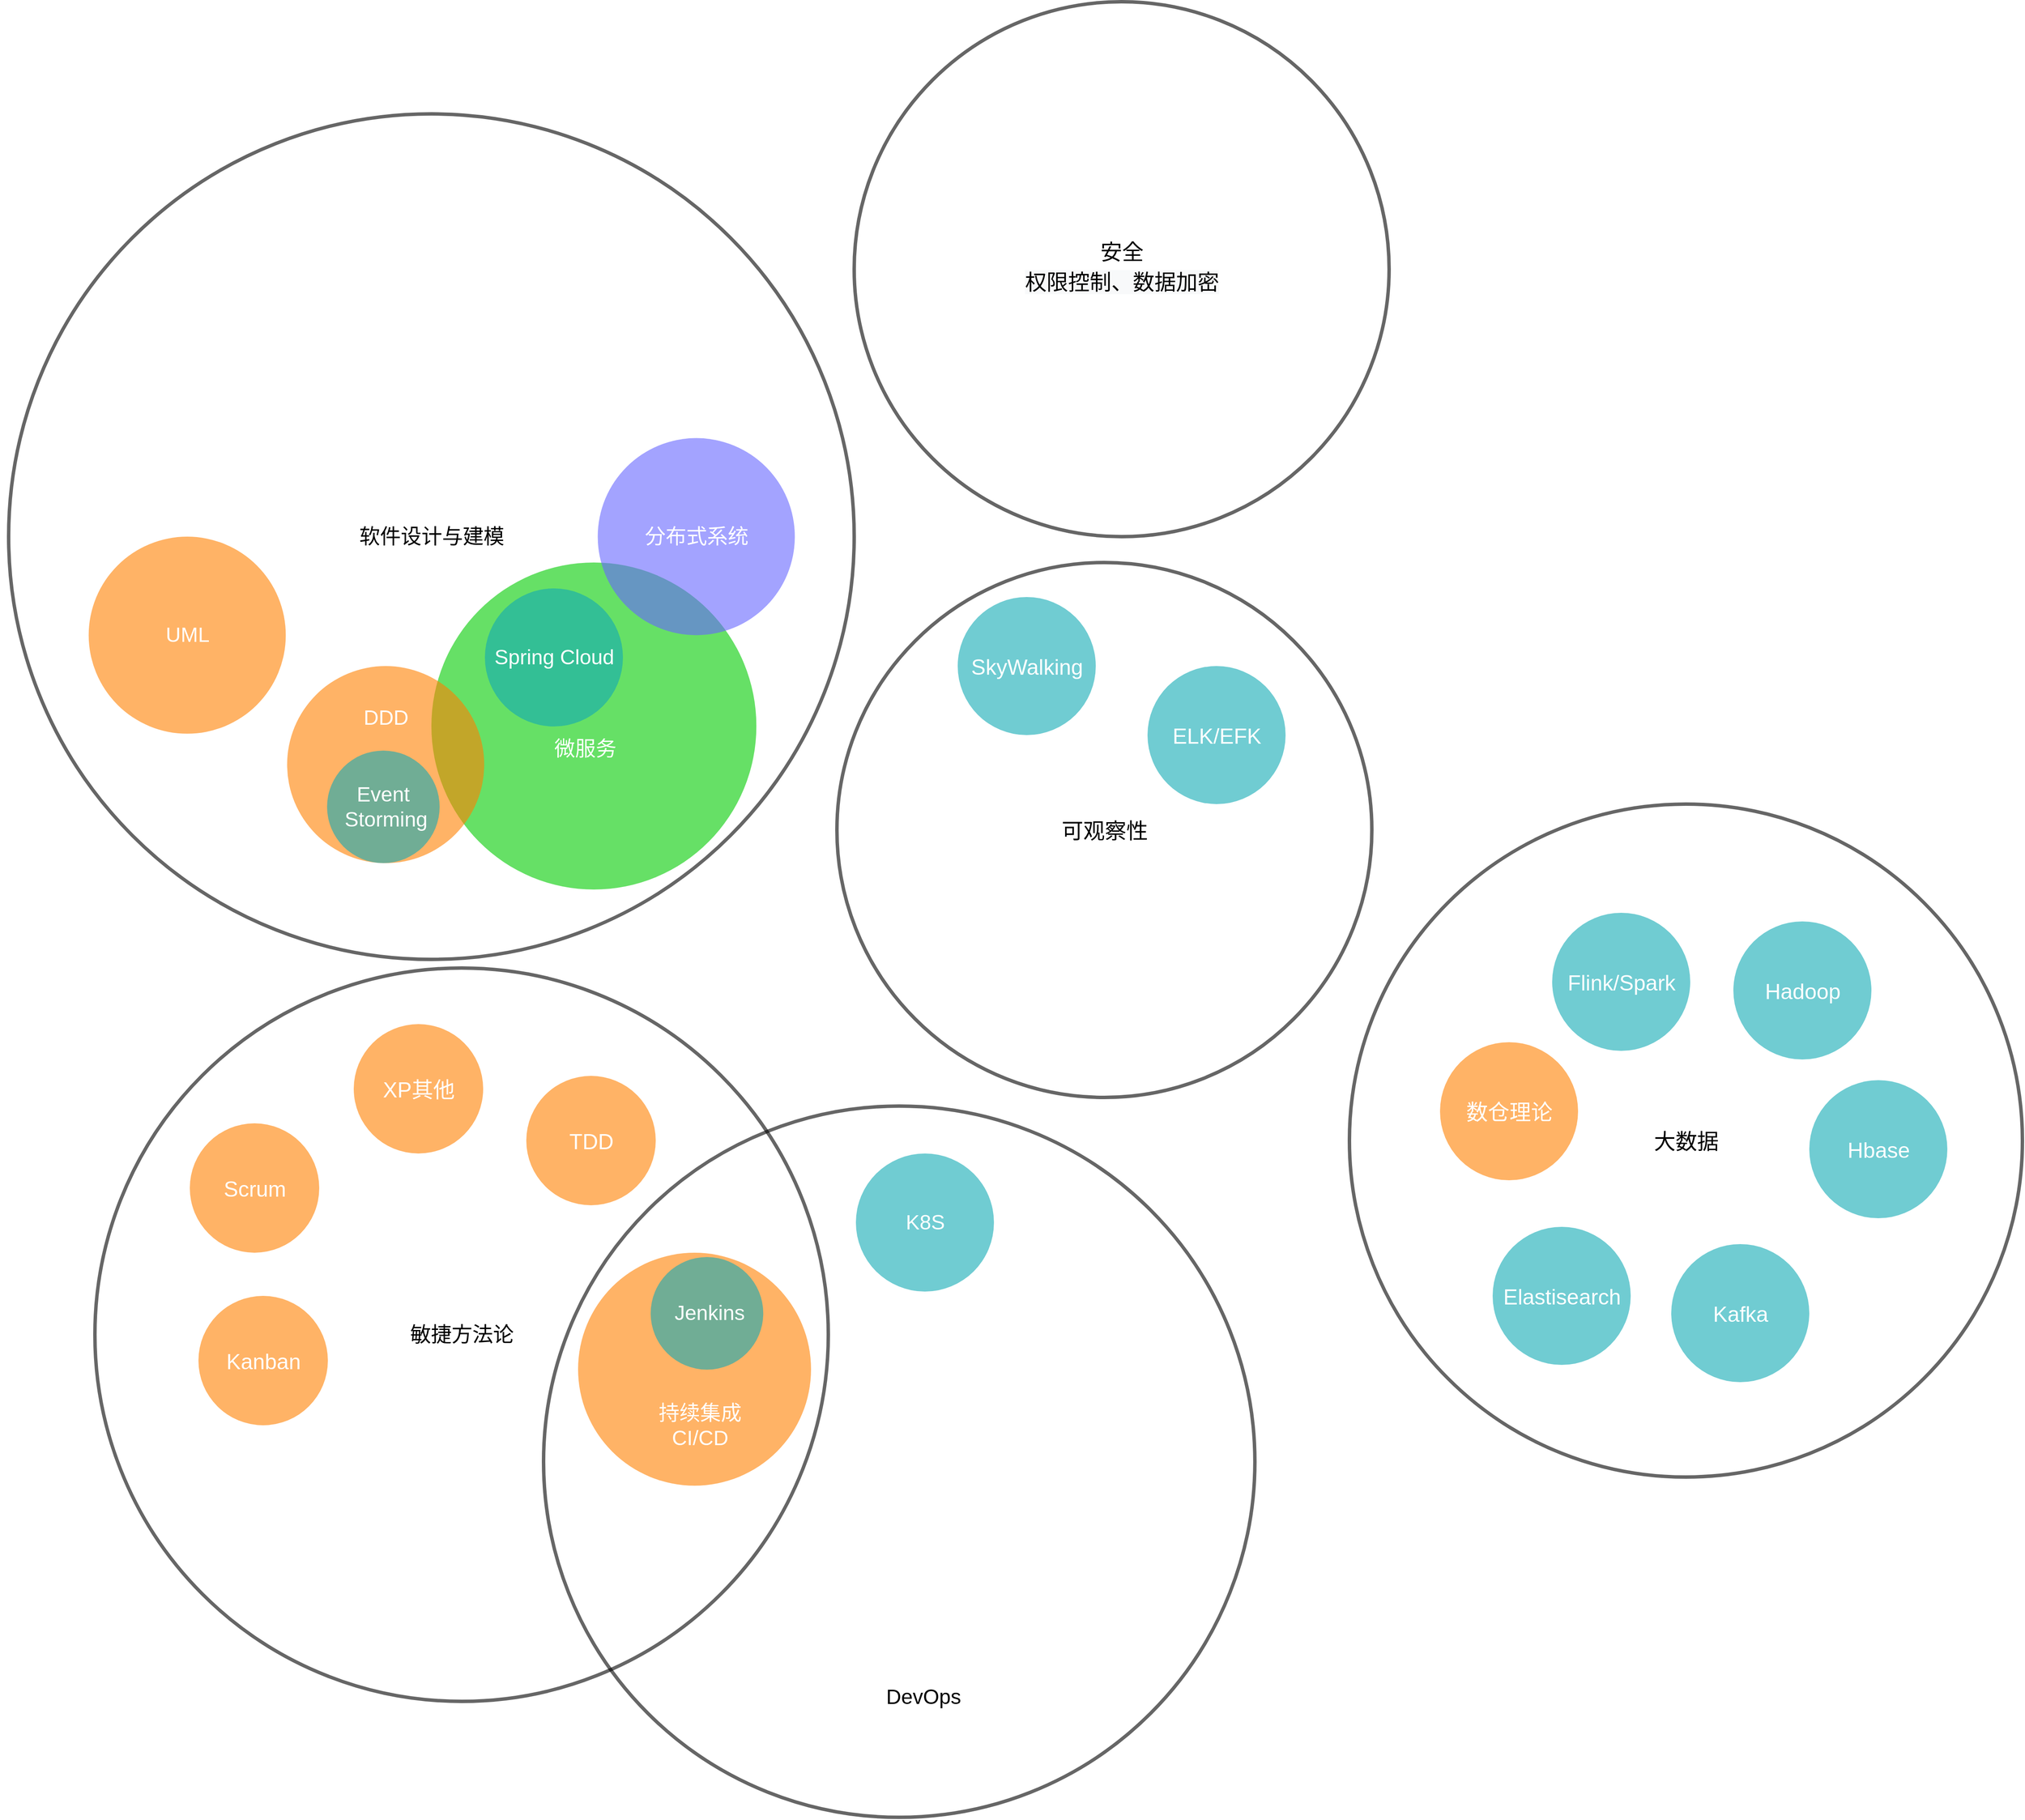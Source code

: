 <mxfile type="github" version="12.9.4" pages="2">
  <diagram id="YguLnfkQG6liReOPlqBq" name="第 1 页">
    <mxGraphModel page="1" grid="1" shadow="0" math="0" pageHeight="1169" pageWidth="827" pageScale="1" fold="1" arrows="1" connect="1" tooltips="1" guides="1" gridSize="10" dy="2385" dx="3550">
      <root>
        <mxCell id="zzVsezNJESSriw6hliC2-0" />
        <mxCell id="zzVsezNJESSriw6hliC2-1" parent="zzVsezNJESSriw6hliC2-0" />
        <mxCell id="n1EONHTixltMgKwFgd6H-40" value="" parent="zzVsezNJESSriw6hliC2-1" vertex="1" style="ellipse;fillColor=none;opacity=60;strokeColor=#000000;html=1;fontColor=#FFFFFF;aspect=fixed;strokeWidth=4;">
          <mxGeometry as="geometry" height="824.43" width="824.43" y="370" x="-820" />
        </mxCell>
        <mxCell id="WouIRSoQqBLU_dIcHEdJ-6" value="&lt;font style=&quot;font-size: 24px&quot;&gt;敏捷方法论&lt;/font&gt;" parent="zzVsezNJESSriw6hliC2-1" vertex="1" style="ellipse;fillColor=none;opacity=60;strokeColor=#000000;html=1;fontColor=#000000;aspect=fixed;strokeWidth=4;">
          <mxGeometry as="geometry" height="850" width="850" y="210" x="-1340" />
        </mxCell>
        <mxCell id="n1EONHTixltMgKwFgd6H-4" value="Revolution" parent="zzVsezNJESSriw6hliC2-1" vertex="1" style="text;fontSize=24;align=center;verticalAlign=middle;html=1;fontColor=#FFFFFF;">
          <mxGeometry as="geometry" height="70" width="190" y="320" x="540" />
        </mxCell>
        <mxCell id="n1EONHTixltMgKwFgd6H-6" value="Military" parent="zzVsezNJESSriw6hliC2-1" vertex="1" style="text;align=center;html=1;fontColor=#FFFFFF;fontSize=16;">
          <mxGeometry as="geometry" height="40" width="40" y="290" x="410" />
        </mxCell>
        <mxCell id="n1EONHTixltMgKwFgd6H-7" value="Conflict" parent="zzVsezNJESSriw6hliC2-1" vertex="1" style="text;align=center;html=1;fontColor=#FFFFFF;fontSize=16;">
          <mxGeometry as="geometry" height="40" width="40" y="510" x="290" />
        </mxCell>
        <mxCell id="n1EONHTixltMgKwFgd6H-8" value="Chaos" parent="zzVsezNJESSriw6hliC2-1" vertex="1" style="text;align=center;html=1;fontColor=#FFFFFF;fontSize=16;">
          <mxGeometry as="geometry" height="40" width="40" y="510" x="540" />
        </mxCell>
        <mxCell id="n1EONHTixltMgKwFgd6H-9" value="Balance" parent="zzVsezNJESSriw6hliC2-1" vertex="1" style="text;align=center;html=1;fontColor=#FFFFFF;fontSize=16;">
          <mxGeometry as="geometry" height="40" width="40" y="440" x="410" />
        </mxCell>
        <mxCell id="n1EONHTixltMgKwFgd6H-51" value="&lt;font color=&quot;#000000&quot;&gt;DevOps&lt;/font&gt;" parent="zzVsezNJESSriw6hliC2-1" vertex="1" style="text;fontSize=24;align=center;verticalAlign=middle;html=1;fontColor=#FFFFFF;">
          <mxGeometry as="geometry" height="70" width="180" y="1020" x="-470" />
        </mxCell>
        <mxCell id="WouIRSoQqBLU_dIcHEdJ-8" value="" parent="zzVsezNJESSriw6hliC2-1" vertex="1" style="group" connectable="0">
          <mxGeometry as="geometry" height="270" width="281.12" y="540" x="-780" />
        </mxCell>
        <mxCell id="n1EONHTixltMgKwFgd6H-16" value="" parent="WouIRSoQqBLU_dIcHEdJ-8" vertex="1" style="ellipse;fillColor=#FF8000;opacity=60;strokeColor=none;html=1;fontColor=#FFFFFF;aspect=fixed;">
          <mxGeometry as="geometry" height="270.0" width="270.0" />
        </mxCell>
        <mxCell id="n1EONHTixltMgKwFgd6H-17" value="持续集成&lt;br&gt;CI/CD" parent="WouIRSoQqBLU_dIcHEdJ-8" vertex="1" style="text;fontSize=24;align=center;verticalAlign=middle;html=1;fontColor=#FFFFFF;">
          <mxGeometry as="geometry" height="19.464" width="203.645" y="190.004" x="38.74" />
        </mxCell>
        <mxCell id="iRJmdEVSlf2xV_HENHgT-30" value="" parent="WouIRSoQqBLU_dIcHEdJ-8" vertex="1" style="group" connectable="0">
          <mxGeometry as="geometry" height="130.464" width="258.09" y="4.998" x="23.026" />
        </mxCell>
        <mxCell id="n1EONHTixltMgKwFgd6H-38" value="" parent="iRJmdEVSlf2xV_HENHgT-30" vertex="1" style="ellipse;fillColor=#12AAB5;opacity=60;strokeColor=none;html=1;fontColor=#FFFFFF;aspect=fixed;">
          <mxGeometry as="geometry" height="130.464" width="130.464" x="61.127" />
        </mxCell>
        <mxCell id="n1EONHTixltMgKwFgd6H-39" value="Jenkins" parent="iRJmdEVSlf2xV_HENHgT-30" vertex="1" style="text;fontSize=24;align=center;verticalAlign=middle;html=1;fontColor=#FFFFFF;">
          <mxGeometry as="geometry" height="91.325" width="258.09" y="19.57" />
        </mxCell>
        <mxCell id="n1EONHTixltMgKwFgd6H-49" value="" parent="zzVsezNJESSriw6hliC2-1" vertex="1" style="group" connectable="0">
          <mxGeometry as="geometry" height="160" width="304" y="425" x="-530" />
        </mxCell>
        <mxCell id="n1EONHTixltMgKwFgd6H-19" value="" parent="n1EONHTixltMgKwFgd6H-49" vertex="1" style="ellipse;fillColor=#12AAB5;opacity=60;strokeColor=none;html=1;fontColor=#FFFFFF;aspect=fixed;">
          <mxGeometry as="geometry" height="160" width="160" x="72" />
        </mxCell>
        <mxCell id="n1EONHTixltMgKwFgd6H-20" value="K8S" parent="n1EONHTixltMgKwFgd6H-49" vertex="1" style="text;fontSize=24;align=center;verticalAlign=middle;html=1;fontColor=#FFFFFF;">
          <mxGeometry as="geometry" height="112" width="304" y="24" />
        </mxCell>
        <mxCell id="WouIRSoQqBLU_dIcHEdJ-21" value="TDD" parent="zzVsezNJESSriw6hliC2-1" vertex="1" style="ellipse;fillColor=#FF8000;opacity=60;strokeColor=none;html=1;fontColor=#FFFFFF;aspect=fixed;fontSize=25;">
          <mxGeometry as="geometry" height="150" width="150" y="335" x="-840" />
        </mxCell>
        <mxCell id="WouIRSoQqBLU_dIcHEdJ-26" value="Scrum" parent="zzVsezNJESSriw6hliC2-1" vertex="1" style="ellipse;fillColor=#FF8000;opacity=60;strokeColor=none;html=1;fontColor=#FFFFFF;aspect=fixed;fontSize=25;">
          <mxGeometry as="geometry" height="150" width="150" y="390" x="-1230" />
        </mxCell>
        <mxCell id="WouIRSoQqBLU_dIcHEdJ-27" value="XP其他" parent="zzVsezNJESSriw6hliC2-1" vertex="1" style="ellipse;fillColor=#FF8000;opacity=60;strokeColor=none;html=1;fontColor=#FFFFFF;aspect=fixed;fontSize=25;">
          <mxGeometry as="geometry" height="150" width="150" y="275" x="-1040" />
        </mxCell>
        <mxCell id="WouIRSoQqBLU_dIcHEdJ-28" value="&lt;font size=&quot;5&quot;&gt;软件设计与建模&lt;/font&gt;" parent="zzVsezNJESSriw6hliC2-1" vertex="1" style="ellipse;fillColor=none;opacity=60;strokeColor=#000000;html=1;fontColor=#000000;aspect=fixed;strokeWidth=4;">
          <mxGeometry as="geometry" height="980" width="980" y="-780" x="-1440" />
        </mxCell>
        <mxCell id="n1EONHTixltMgKwFgd6H-53" value="" parent="zzVsezNJESSriw6hliC2-1" vertex="1" style="group" connectable="0">
          <mxGeometry as="geometry" height="380.462" width="420.32" y="-260" x="-950" />
        </mxCell>
        <mxCell id="n1EONHTixltMgKwFgd6H-25" value="" parent="n1EONHTixltMgKwFgd6H-53" vertex="1" style="ellipse;fillColor=#00CC00;opacity=60;strokeColor=none;html=1;fontColor=#FFFFFF;aspect=fixed;">
          <mxGeometry as="geometry" height="379" width="376.65" />
        </mxCell>
        <mxCell id="n1EONHTixltMgKwFgd6H-26" value="微服务" parent="n1EONHTixltMgKwFgd6H-53" vertex="1" style="text;fontSize=24;align=center;verticalAlign=middle;html=1;fontColor=#FFFFFF;">
          <mxGeometry as="geometry" height="113" width="304" y="159" x="26.32" />
        </mxCell>
        <mxCell id="iRJmdEVSlf2xV_HENHgT-3" value="" parent="n1EONHTixltMgKwFgd6H-53" vertex="1" style="group" connectable="0">
          <mxGeometry as="geometry" height="260.462" width="434" y="120.0" x="-270" />
        </mxCell>
        <mxCell id="n1EONHTixltMgKwFgd6H-1" value="" parent="iRJmdEVSlf2xV_HENHgT-3" vertex="1" style="ellipse;fillColor=#FF8000;opacity=60;strokeColor=none;html=1;fontColor=#FFFFFF;aspect=fixed;">
          <mxGeometry as="geometry" height="228.419" width="228.419" x="102.789" />
        </mxCell>
        <mxCell id="n1EONHTixltMgKwFgd6H-3" value="DDD" parent="iRJmdEVSlf2xV_HENHgT-3" vertex="1" style="text;fontSize=24;align=center;verticalAlign=middle;html=1;fontColor=#FFFFFF;">
          <mxGeometry as="geometry" height="159.894" width="434" y="-19.997" />
        </mxCell>
        <mxCell id="BXHl2yWKngiU5A06exNj-0" value="" parent="iRJmdEVSlf2xV_HENHgT-3" vertex="1" style="group" connectable="0">
          <mxGeometry as="geometry" height="130.464" width="258.09" y="97.958" x="87.956" />
        </mxCell>
        <mxCell id="BXHl2yWKngiU5A06exNj-1" value="" parent="BXHl2yWKngiU5A06exNj-0" vertex="1" style="ellipse;fillColor=#12AAB5;opacity=60;strokeColor=none;html=1;fontColor=#FFFFFF;aspect=fixed;">
          <mxGeometry as="geometry" height="130.464" width="130.464" x="61.127" />
        </mxCell>
        <mxCell id="BXHl2yWKngiU5A06exNj-2" value="Event&amp;nbsp;&lt;br&gt;Storming" parent="BXHl2yWKngiU5A06exNj-0" vertex="1" style="text;fontSize=24;align=center;verticalAlign=middle;html=1;fontColor=#FFFFFF;">
          <mxGeometry as="geometry" height="91.325" width="258.09" y="19.57" />
        </mxCell>
        <mxCell id="n1EONHTixltMgKwFgd6H-21" value="" parent="n1EONHTixltMgKwFgd6H-53" vertex="1" style="group" connectable="0">
          <mxGeometry as="geometry" height="160" width="304" y="30" x="-10" />
        </mxCell>
        <mxCell id="n1EONHTixltMgKwFgd6H-22" value="" parent="n1EONHTixltMgKwFgd6H-21" vertex="1" style="ellipse;fillColor=#12AAB5;opacity=60;strokeColor=none;html=1;fontColor=#FFFFFF;aspect=fixed;">
          <mxGeometry as="geometry" height="160" width="160" x="72" />
        </mxCell>
        <mxCell id="n1EONHTixltMgKwFgd6H-23" value="Spring Cloud" parent="n1EONHTixltMgKwFgd6H-21" vertex="1" style="text;fontSize=24;align=center;verticalAlign=middle;html=1;fontColor=#FFFFFF;">
          <mxGeometry as="geometry" height="112" width="304" y="24" />
        </mxCell>
        <mxCell id="WouIRSoQqBLU_dIcHEdJ-31" value="" parent="zzVsezNJESSriw6hliC2-1" vertex="1" style="group" connectable="0">
          <mxGeometry as="geometry" height="228.42" width="434" y="-290" x="-1450" />
        </mxCell>
        <mxCell id="WouIRSoQqBLU_dIcHEdJ-32" value="" parent="WouIRSoQqBLU_dIcHEdJ-31" vertex="1" style="ellipse;fillColor=#FF8000;opacity=60;strokeColor=none;html=1;fontColor=#FFFFFF;aspect=fixed;">
          <mxGeometry as="geometry" height="228.419" width="228.419" x="102.789" />
        </mxCell>
        <mxCell id="WouIRSoQqBLU_dIcHEdJ-33" value="UML" parent="WouIRSoQqBLU_dIcHEdJ-31" vertex="1" style="text;fontSize=24;align=center;verticalAlign=middle;html=1;fontColor=#FFFFFF;">
          <mxGeometry as="geometry" height="159.894" width="434" y="34.263" />
        </mxCell>
        <mxCell id="WouIRSoQqBLU_dIcHEdJ-2" value="&lt;font color=&quot;#000000&quot; style=&quot;font-size: 25px&quot;&gt;可观察性&lt;/font&gt;" parent="zzVsezNJESSriw6hliC2-1" vertex="1" style="ellipse;fillColor=none;opacity=60;strokeColor=#000000;html=1;fontColor=#FFFFFF;aspect=fixed;strokeWidth=4;">
          <mxGeometry as="geometry" height="620" width="620" y="-260" x="-480" />
        </mxCell>
        <mxCell id="WouIRSoQqBLU_dIcHEdJ-4" value="SkyWalking" parent="zzVsezNJESSriw6hliC2-1" vertex="1" style="ellipse;fillColor=#12AAB5;opacity=60;strokeColor=none;html=1;fontColor=#FFFFFF;aspect=fixed;fontSize=25;">
          <mxGeometry as="geometry" height="160" width="160" y="-220" x="-340" />
        </mxCell>
        <mxCell id="WouIRSoQqBLU_dIcHEdJ-5" value="ELK/EFK" parent="zzVsezNJESSriw6hliC2-1" vertex="1" style="ellipse;fillColor=#12AAB5;opacity=60;strokeColor=none;html=1;fontColor=#FFFFFF;aspect=fixed;fontSize=25;">
          <mxGeometry as="geometry" height="160" width="160" y="-140" x="-120" />
        </mxCell>
        <mxCell id="iRJmdEVSlf2xV_HENHgT-5" value="&lt;font color=&quot;#000000&quot;&gt;&lt;span style=&quot;font-size: 25px&quot;&gt;大数据&lt;/span&gt;&lt;/font&gt;" parent="zzVsezNJESSriw6hliC2-1" vertex="1" style="ellipse;fillColor=none;opacity=60;strokeColor=#000000;html=1;fontColor=#FFFFFF;aspect=fixed;strokeWidth=4;">
          <mxGeometry as="geometry" height="780" width="780" y="20" x="114" />
        </mxCell>
        <mxCell id="iRJmdEVSlf2xV_HENHgT-21" value="Elastisearch" parent="zzVsezNJESSriw6hliC2-1" vertex="1" style="ellipse;fillColor=#12AAB5;opacity=60;strokeColor=none;html=1;fontColor=#FFFFFF;aspect=fixed;fontSize=25;">
          <mxGeometry as="geometry" height="160" width="160" y="510" x="280" />
        </mxCell>
        <mxCell id="iRJmdEVSlf2xV_HENHgT-24" value="Kafka" parent="zzVsezNJESSriw6hliC2-1" vertex="1" style="ellipse;fillColor=#12AAB5;opacity=60;strokeColor=none;html=1;fontColor=#FFFFFF;aspect=fixed;fontSize=25;">
          <mxGeometry as="geometry" height="160" width="160" y="530" x="487" />
        </mxCell>
        <mxCell id="iRJmdEVSlf2xV_HENHgT-18" value="Hbase" parent="zzVsezNJESSriw6hliC2-1" vertex="1" style="ellipse;fillColor=#12AAB5;opacity=60;strokeColor=none;html=1;fontColor=#FFFFFF;aspect=fixed;fontSize=25;">
          <mxGeometry as="geometry" height="160" width="160" y="340" x="647" />
        </mxCell>
        <mxCell id="iRJmdEVSlf2xV_HENHgT-10" value="Hadoop" parent="zzVsezNJESSriw6hliC2-1" vertex="1" style="ellipse;fillColor=#12AAB5;opacity=60;strokeColor=none;html=1;fontColor=#FFFFFF;aspect=fixed;fontSize=25;">
          <mxGeometry as="geometry" height="160" width="160" y="156" x="559" />
        </mxCell>
        <mxCell id="iRJmdEVSlf2xV_HENHgT-7" value="Flink/Spark" parent="zzVsezNJESSriw6hliC2-1" vertex="1" style="ellipse;fillColor=#12AAB5;opacity=60;strokeColor=none;html=1;fontColor=#FFFFFF;aspect=fixed;fontSize=25;">
          <mxGeometry as="geometry" height="160" width="160" y="146" x="349" />
        </mxCell>
        <mxCell id="iRJmdEVSlf2xV_HENHgT-28" value="数仓理论" parent="zzVsezNJESSriw6hliC2-1" vertex="1" style="ellipse;fillColor=#FF8000;opacity=60;strokeColor=none;html=1;fontColor=#FFFFFF;aspect=fixed;fontSize=25;">
          <mxGeometry as="geometry" height="160" width="160" y="296" x="219" />
        </mxCell>
        <mxCell id="WouIRSoQqBLU_dIcHEdJ-35" value="Kanban" parent="zzVsezNJESSriw6hliC2-1" vertex="1" style="ellipse;fillColor=#FF8000;opacity=60;strokeColor=none;html=1;fontColor=#FFFFFF;aspect=fixed;fontSize=25;">
          <mxGeometry as="geometry" height="150" width="150" y="590" x="-1220" />
        </mxCell>
        <mxCell id="d9KCcTKBhiYVAAzqKU3x-0" value="&lt;font color=&quot;#000000&quot; style=&quot;font-size: 25px&quot;&gt;安全&lt;br&gt;&lt;span style=&quot;display: inline ; float: none ; background-color: rgb(248 , 249 , 250) ; color: rgb(0 , 0 , 0) ; font-family: &amp;#34;helvetica&amp;#34; ; font-size: 25px ; font-style: normal ; font-variant: normal ; font-weight: 400 ; letter-spacing: normal ; text-align: center ; text-decoration: none ; text-indent: 0px ; text-transform: none ; white-space: nowrap ; word-spacing: 0px&quot;&gt;权限控制、数据加密&lt;/span&gt;&lt;b&gt;&lt;/b&gt;&lt;i&gt;&lt;/i&gt;&lt;u&gt;&lt;/u&gt;&lt;sub&gt;&lt;/sub&gt;&lt;sup&gt;&lt;/sup&gt;&lt;strike&gt;&lt;/strike&gt;&lt;br&gt;&lt;/font&gt;" parent="zzVsezNJESSriw6hliC2-1" vertex="1" style="ellipse;fillColor=none;opacity=60;strokeColor=#000000;html=1;fontColor=#FFFFFF;aspect=fixed;strokeWidth=4;">
          <mxGeometry as="geometry" height="620" width="620" y="-910" x="-460" />
        </mxCell>
        <mxCell id="d9KCcTKBhiYVAAzqKU3x-1" value="" parent="zzVsezNJESSriw6hliC2-1" vertex="1" style="group" connectable="0">
          <mxGeometry as="geometry" height="228.42" width="434" y="-404.21" x="-860" />
        </mxCell>
        <mxCell id="d9KCcTKBhiYVAAzqKU3x-2" value="" parent="d9KCcTKBhiYVAAzqKU3x-1" vertex="1" style="ellipse;fillColor=#6666FF;opacity=60;strokeColor=none;html=1;fontColor=#FFFFFF;aspect=fixed;">
          <mxGeometry as="geometry" height="228.419" width="228.419" x="102.789" />
        </mxCell>
        <mxCell id="d9KCcTKBhiYVAAzqKU3x-3" value="分布式系统" parent="d9KCcTKBhiYVAAzqKU3x-1" vertex="1" style="text;fontSize=24;align=center;verticalAlign=middle;html=1;fontColor=#FFFFFF;">
          <mxGeometry as="geometry" height="159.894" width="434" y="34.263" />
        </mxCell>
      </root>
    </mxGraphModel>
  </diagram>
  <diagram id="8mZi4tCIqp9elqEr2Pgw" name="第 2 页">
    <mxGraphModel page="1" grid="1" shadow="0" math="0" pageHeight="900" pageWidth="1600" pageScale="1" fold="1" arrows="1" connect="1" tooltips="1" guides="1" gridSize="10" dy="912" dx="1422">
      <root>
        <mxCell id="LKHF8cjZIPK_1hSjcP4g-0" />
        <mxCell id="LKHF8cjZIPK_1hSjcP4g-1" parent="LKHF8cjZIPK_1hSjcP4g-0" />
        <mxCell id="LKHF8cjZIPK_1hSjcP4g-3" value="服务实例B" parent="LKHF8cjZIPK_1hSjcP4g-1" vertex="1" style="ellipse;whiteSpace=wrap;html=1;aspect=fixed;">
          <mxGeometry as="geometry" height="140" width="140" y="70" x="490" />
        </mxCell>
        <mxCell id="LKHF8cjZIPK_1hSjcP4g-6" value="推拉模型" parent="LKHF8cjZIPK_1hSjcP4g-1" vertex="1" style="ellipse;whiteSpace=wrap;html=1;aspect=fixed;">
          <mxGeometry as="geometry" height="80" width="80" y="381" x="625" />
        </mxCell>
        <mxCell id="LKHF8cjZIPK_1hSjcP4g-7" value="CQRS的Q同步" parent="LKHF8cjZIPK_1hSjcP4g-1" vertex="1" style="rounded=1;whiteSpace=wrap;html=1;">
          <mxGeometry as="geometry" height="60" width="120" y="291" x="820" />
        </mxCell>
        <mxCell id="LKHF8cjZIPK_1hSjcP4g-8" value="服务实例A" parent="LKHF8cjZIPK_1hSjcP4g-1" vertex="1" style="ellipse;whiteSpace=wrap;html=1;aspect=fixed;">
          <mxGeometry as="geometry" height="140" width="140" y="70" x="210" />
        </mxCell>
        <mxCell id="LKHF8cjZIPK_1hSjcP4g-10" value="请求" parent="LKHF8cjZIPK_1hSjcP4g-1" style="endArrow=classic;html=1;entryX=0;entryY=0;entryDx=0;entryDy=0;exitX=1;exitY=0;exitDx=0;exitDy=0;" target="Lp7Q9qnnPyNEvaWNgc8B-27" source="LKHF8cjZIPK_1hSjcP4g-8" edge="1">
          <mxGeometry as="geometry" height="50" width="50" relative="1">
            <mxPoint as="sourcePoint" y="91" x="330" />
            <mxPoint as="targetPoint" y="120" x="400" />
          </mxGeometry>
        </mxCell>
        <mxCell id="LKHF8cjZIPK_1hSjcP4g-11" value="" parent="LKHF8cjZIPK_1hSjcP4g-1" style="endArrow=classic;html=1;entryX=1;entryY=1;entryDx=0;entryDy=0;exitX=0;exitY=1;exitDx=0;exitDy=0;" target="LKHF8cjZIPK_1hSjcP4g-8" source="LKHF8cjZIPK_1hSjcP4g-3" edge="1">
          <mxGeometry as="geometry" height="50" width="50" relative="1">
            <mxPoint as="sourcePoint" y="169" x="500" />
            <mxPoint as="targetPoint" y="177" x="350" />
          </mxGeometry>
        </mxCell>
        <mxCell id="Lp7Q9qnnPyNEvaWNgc8B-25" value="应答" parent="LKHF8cjZIPK_1hSjcP4g-11" vertex="1" style="text;html=1;align=center;verticalAlign=middle;resizable=0;points=[];labelBackgroundColor=#ffffff;" connectable="0">
          <mxGeometry as="geometry" y="1" x="-0.129" relative="1">
            <mxPoint as="offset" />
          </mxGeometry>
        </mxCell>
        <mxCell id="Lp7Q9qnnPyNEvaWNgc8B-0" value="&lt;span style=&quot;display: inline ; float: none ; background-color: rgb(248 , 249 , 250) ; color: rgb(0 , 0 , 0) ; font-family: &amp;#34;helvetica&amp;#34; ; font-size: 12px ; font-style: normal ; font-variant: normal ; font-weight: normal ; letter-spacing: normal ; line-height: 1.2 ; overflow-wrap: normal ; text-align: center ; text-decoration: none ; text-indent: 0px ; text-transform: none ; white-space: normal ; word-spacing: 0px&quot;&gt;缓存&lt;/span&gt;" parent="LKHF8cjZIPK_1hSjcP4g-1" vertex="1" style="rounded=1;whiteSpace=wrap;html=1;">
          <mxGeometry as="geometry" height="60" width="260" y="290" x="260" />
        </mxCell>
        <mxCell id="Lp7Q9qnnPyNEvaWNgc8B-18" value="" parent="LKHF8cjZIPK_1hSjcP4g-1" style="edgeStyle=orthogonalEdgeStyle;rounded=0;orthogonalLoop=1;jettySize=auto;html=1;dashed=1;strokeWidth=2;exitX=0.25;exitY=1;exitDx=0;exitDy=0;" target="Lp7Q9qnnPyNEvaWNgc8B-15" source="Lp7Q9qnnPyNEvaWNgc8B-1" edge="1">
          <mxGeometry as="geometry" relative="1" />
        </mxCell>
        <mxCell id="Lp7Q9qnnPyNEvaWNgc8B-23" value="典型代表" parent="Lp7Q9qnnPyNEvaWNgc8B-18" vertex="1" style="text;html=1;align=center;verticalAlign=middle;resizable=0;points=[];labelBackgroundColor=#ffffff;" connectable="0">
          <mxGeometry as="geometry" y="-10" x="-0.446" relative="1">
            <mxPoint as="offset" />
          </mxGeometry>
        </mxCell>
        <mxCell id="Lp7Q9qnnPyNEvaWNgc8B-22" value="" parent="LKHF8cjZIPK_1hSjcP4g-1" style="edgeStyle=orthogonalEdgeStyle;rounded=0;orthogonalLoop=1;jettySize=auto;html=1;dashed=1;strokeWidth=2;exitX=0.75;exitY=1;exitDx=0;exitDy=0;" target="Lp7Q9qnnPyNEvaWNgc8B-20" source="Lp7Q9qnnPyNEvaWNgc8B-1" edge="1">
          <mxGeometry as="geometry" relative="1" />
        </mxCell>
        <mxCell id="Lp7Q9qnnPyNEvaWNgc8B-32" value="&lt;span style=&quot;display: inline ; float: none ; background-color: rgb(255 , 255 , 255) ; color: rgb(0 , 0 , 0) ; font-family: &amp;#34;helvetica&amp;#34; ; font-size: 12px ; font-style: normal ; font-variant: normal ; font-weight: normal ; letter-spacing: normal ; line-height: 1.2 ; overflow-wrap: normal ; text-align: center ; text-decoration: none ; text-indent: 0px ; text-transform: none ; white-space: nowrap ; word-spacing: 0px&quot;&gt;典型代表&lt;/span&gt;" parent="Lp7Q9qnnPyNEvaWNgc8B-22" vertex="1" style="text;html=1;align=center;verticalAlign=middle;resizable=0;points=[];labelBackgroundColor=#ffffff;" connectable="0">
          <mxGeometry as="geometry" y="3" x="-0.486" relative="1">
            <mxPoint as="offset" />
          </mxGeometry>
        </mxCell>
        <mxCell id="Lp7Q9qnnPyNEvaWNgc8B-1" value="&lt;span style=&quot;display: inline ; float: none ; background-color: rgb(248 , 249 , 250) ; color: rgb(0 , 0 , 0) ; font-family: &amp;#34;helvetica&amp;#34; ; font-size: 12px ; font-style: normal ; font-variant: normal ; font-weight: normal ; letter-spacing: normal ; line-height: 1.2 ; overflow-wrap: normal ; text-align: center ; text-decoration: none ; text-indent: 0px ; text-transform: none ; white-space: normal ; word-spacing: 0px&quot;&gt;消息队列&lt;/span&gt;" parent="LKHF8cjZIPK_1hSjcP4g-1" vertex="1" style="rounded=1;whiteSpace=wrap;html=1;">
          <mxGeometry as="geometry" height="60" width="210" y="291" x="560" />
        </mxCell>
        <mxCell id="Lp7Q9qnnPyNEvaWNgc8B-4" value="" parent="LKHF8cjZIPK_1hSjcP4g-1" style="edgeStyle=orthogonalEdgeStyle;rounded=0;orthogonalLoop=1;jettySize=auto;html=1;dashed=1;strokeWidth=2;" source="Lp7Q9qnnPyNEvaWNgc8B-2" edge="1">
          <mxGeometry as="geometry" relative="1">
            <mxPoint as="targetPoint" y="431" x="150" />
          </mxGeometry>
        </mxCell>
        <mxCell id="Lp7Q9qnnPyNEvaWNgc8B-6" value="典型代表" parent="Lp7Q9qnnPyNEvaWNgc8B-4" vertex="1" style="text;html=1;align=center;verticalAlign=middle;resizable=0;points=[];labelBackgroundColor=#ffffff;" connectable="0">
          <mxGeometry as="geometry" y="1" x="-0.25" relative="1">
            <mxPoint as="offset" />
          </mxGeometry>
        </mxCell>
        <mxCell id="Lp7Q9qnnPyNEvaWNgc8B-2" value="主存" parent="LKHF8cjZIPK_1hSjcP4g-1" vertex="1" style="rounded=1;whiteSpace=wrap;html=1;">
          <mxGeometry as="geometry" height="60" width="120" y="291" x="90" />
        </mxCell>
        <mxCell id="Lp7Q9qnnPyNEvaWNgc8B-5" value="&lt;span style=&quot;display: inline ; float: none ; background-color: rgb(248 , 249 , 250) ; color: rgb(0 , 0 , 0) ; font-family: &amp;#34;helvetica&amp;#34; ; font-size: 12px ; font-style: normal ; font-variant: normal ; font-weight: normal ; letter-spacing: normal ; line-height: 1.2 ; overflow-wrap: normal ; text-align: center ; text-decoration: none ; text-indent: 0px ; text-transform: none ; white-space: normal ; word-spacing: 0px&quot;&gt;MySQL&lt;/span&gt;" parent="LKHF8cjZIPK_1hSjcP4g-1" vertex="1" style="shape=cylinder;whiteSpace=wrap;html=1;boundedLbl=1;backgroundOutline=1;">
          <mxGeometry as="geometry" height="80" width="60" y="431" x="120" />
        </mxCell>
        <mxCell id="Lp7Q9qnnPyNEvaWNgc8B-7" value="Redis" parent="LKHF8cjZIPK_1hSjcP4g-1" vertex="1" style="shape=cylinder;whiteSpace=wrap;html=1;boundedLbl=1;backgroundOutline=1;">
          <mxGeometry as="geometry" height="80" width="60" y="461" x="290" />
        </mxCell>
        <mxCell id="Lp7Q9qnnPyNEvaWNgc8B-8" value="" parent="LKHF8cjZIPK_1hSjcP4g-1" style="edgeStyle=orthogonalEdgeStyle;rounded=0;orthogonalLoop=1;jettySize=auto;html=1;dashed=1;strokeWidth=2;" source="Lp7Q9qnnPyNEvaWNgc8B-2" edge="1">
          <mxGeometry as="geometry" relative="1">
            <mxPoint as="sourcePoint" y="351" x="150" />
            <mxPoint as="targetPoint" y="431" x="150" />
            <Array as="points">
              <mxPoint y="381" x="150" />
              <mxPoint y="381" x="150" />
            </Array>
          </mxGeometry>
        </mxCell>
        <mxCell id="Lp7Q9qnnPyNEvaWNgc8B-9" value="典型代表" parent="Lp7Q9qnnPyNEvaWNgc8B-8" vertex="1" style="text;html=1;align=center;verticalAlign=middle;resizable=0;points=[];labelBackgroundColor=#ffffff;" connectable="0">
          <mxGeometry as="geometry" y="1" x="-0.25" relative="1">
            <mxPoint as="offset" />
          </mxGeometry>
        </mxCell>
        <mxCell id="Lp7Q9qnnPyNEvaWNgc8B-14" value="" parent="LKHF8cjZIPK_1hSjcP4g-1" style="edgeStyle=orthogonalEdgeStyle;rounded=0;orthogonalLoop=1;jettySize=auto;html=1;dashed=1;strokeWidth=2;" target="Lp7Q9qnnPyNEvaWNgc8B-7" source="Lp7Q9qnnPyNEvaWNgc8B-12" edge="1">
          <mxGeometry as="geometry" relative="1" />
        </mxCell>
        <mxCell id="Lp7Q9qnnPyNEvaWNgc8B-12" value="缓存中间件" parent="LKHF8cjZIPK_1hSjcP4g-1" vertex="1" style="rounded=1;whiteSpace=wrap;html=1;">
          <mxGeometry as="geometry" height="60" width="120" y="361" x="260" />
        </mxCell>
        <mxCell id="Lp7Q9qnnPyNEvaWNgc8B-41" value="" parent="LKHF8cjZIPK_1hSjcP4g-1" style="edgeStyle=orthogonalEdgeStyle;rounded=0;orthogonalLoop=1;jettySize=auto;html=1;dashed=1;strokeWidth=2;fontSize=18;" target="Lp7Q9qnnPyNEvaWNgc8B-40" source="Lp7Q9qnnPyNEvaWNgc8B-13" edge="1">
          <mxGeometry as="geometry" relative="1" />
        </mxCell>
        <mxCell id="Lp7Q9qnnPyNEvaWNgc8B-13" value="本地缓存" parent="LKHF8cjZIPK_1hSjcP4g-1" vertex="1" style="rounded=1;whiteSpace=wrap;html=1;">
          <mxGeometry as="geometry" height="60" width="120" y="361" x="400" />
        </mxCell>
        <mxCell id="Lp7Q9qnnPyNEvaWNgc8B-15" value="RabbitMQ" parent="LKHF8cjZIPK_1hSjcP4g-1" vertex="1" style="shape=cylinder;whiteSpace=wrap;html=1;boundedLbl=1;backgroundOutline=1;">
          <mxGeometry as="geometry" height="80" width="60" y="431" x="560" />
        </mxCell>
        <mxCell id="Lp7Q9qnnPyNEvaWNgc8B-20" value="Kafka" parent="LKHF8cjZIPK_1hSjcP4g-1" vertex="1" style="shape=cylinder;whiteSpace=wrap;html=1;boundedLbl=1;backgroundOutline=1;">
          <mxGeometry as="geometry" height="80" width="55" y="432" x="720" />
        </mxCell>
        <mxCell id="Lp7Q9qnnPyNEvaWNgc8B-27" value="" parent="LKHF8cjZIPK_1hSjcP4g-1" vertex="1" style="shape=image;html=1;verticalAlign=top;verticalLabelPosition=bottom;labelBackgroundColor=#ffffff;imageAspect=0;aspect=fixed;image=https://cdn4.iconfinder.com/data/icons/geomicons/32/672406-refresh-128.png">
          <mxGeometry as="geometry" height="40" width="40" y="90" x="510" />
        </mxCell>
        <mxCell id="Lp7Q9qnnPyNEvaWNgc8B-28" value="" parent="LKHF8cjZIPK_1hSjcP4g-1" vertex="1" style="shape=image;html=1;verticalAlign=top;verticalLabelPosition=bottom;labelBackgroundColor=#ffffff;imageAspect=0;aspect=fixed;image=https://cdn4.iconfinder.com/data/icons/geomicons/32/672406-refresh-128.png">
          <mxGeometry as="geometry" height="40" width="40" y="152" x="289" />
        </mxCell>
        <mxCell id="Lp7Q9qnnPyNEvaWNgc8B-30" value="更新状态" parent="LKHF8cjZIPK_1hSjcP4g-1" vertex="1" style="text;html=1;strokeColor=none;fillColor=none;align=center;verticalAlign=middle;whiteSpace=wrap;rounded=0;">
          <mxGeometry as="geometry" height="20" width="60" y="101" x="544" />
        </mxCell>
        <mxCell id="Lp7Q9qnnPyNEvaWNgc8B-31" value="更新状态" parent="LKHF8cjZIPK_1hSjcP4g-1" vertex="1" style="text;html=1;strokeColor=none;fillColor=none;align=center;verticalAlign=middle;whiteSpace=wrap;rounded=0;">
          <mxGeometry as="geometry" height="20" width="60" y="160" x="230" />
        </mxCell>
        <mxCell id="Lp7Q9qnnPyNEvaWNgc8B-33" value="有状态服务实例间的数据一致性问题" parent="LKHF8cjZIPK_1hSjcP4g-1" vertex="1" style="text;html=1;strokeColor=none;fillColor=none;align=center;verticalAlign=middle;whiteSpace=wrap;rounded=0;fontSize=18;fontStyle=1">
          <mxGeometry as="geometry" height="20" width="290" y="20" x="80" />
        </mxCell>
        <mxCell id="Lp7Q9qnnPyNEvaWNgc8B-38" value="" parent="LKHF8cjZIPK_1hSjcP4g-1" style="edgeStyle=orthogonalEdgeStyle;rounded=0;orthogonalLoop=1;jettySize=auto;html=1;dashed=1;strokeWidth=2;fontSize=18;" target="Lp7Q9qnnPyNEvaWNgc8B-37" source="Lp7Q9qnnPyNEvaWNgc8B-36" edge="1">
          <mxGeometry as="geometry" relative="1" />
        </mxCell>
        <mxCell id="Lp7Q9qnnPyNEvaWNgc8B-36" value="分布式&lt;span style=&quot;display: inline ; float: none ; background-color: rgb(248 , 249 , 250) ; color: rgb(0 , 0 , 0) ; font-family: &amp;#34;helvetica&amp;#34; ; font-size: 18px ; font-style: normal ; font-variant: normal ; font-weight: normal ; letter-spacing: normal ; line-height: 1.2 ; overflow-wrap: normal ; text-align: center ; text-decoration: none ; text-indent: 0px ; text-transform: none ; white-space: normal ; word-spacing: 0px&quot;&gt;服务&lt;/span&gt;协调" parent="LKHF8cjZIPK_1hSjcP4g-1" vertex="1" style="rounded=1;whiteSpace=wrap;html=1;fontSize=18;">
          <mxGeometry as="geometry" height="60" width="140" y="590" x="90" />
        </mxCell>
        <mxCell id="Lp7Q9qnnPyNEvaWNgc8B-37" value="Zookeeper" parent="LKHF8cjZIPK_1hSjcP4g-1" vertex="1" style="shape=cylinder;whiteSpace=wrap;html=1;boundedLbl=1;backgroundOutline=1;">
          <mxGeometry as="geometry" height="80" width="60" y="700" x="130" />
        </mxCell>
        <mxCell id="Lp7Q9qnnPyNEvaWNgc8B-39" value="&lt;span style=&quot;display: inline ; float: none ; background-color: rgb(248 , 249 , 250) ; color: rgb(0 , 0 , 0) ; font-family: &amp;#34;helvetica&amp;#34; ; font-size: 18px ; font-style: normal ; font-variant: normal ; font-weight: bold ; letter-spacing: normal ; line-height: 1.2 ; overflow-wrap: normal ; text-align: center ; text-decoration: none ; text-indent: 0px ; text-transform: none ; white-space: normal ; word-spacing: 0px&quot;&gt;常见&lt;/span&gt;有状态服务类型" parent="LKHF8cjZIPK_1hSjcP4g-1" vertex="1" style="text;html=1;strokeColor=none;fillColor=none;align=center;verticalAlign=middle;whiteSpace=wrap;rounded=0;fontSize=18;fontStyle=1">
          <mxGeometry as="geometry" height="20" width="290" y="250" x="5" />
        </mxCell>
        <mxCell id="Lp7Q9qnnPyNEvaWNgc8B-40" value="本地应用" parent="LKHF8cjZIPK_1hSjcP4g-1" vertex="1" style="shape=cylinder;whiteSpace=wrap;html=1;boundedLbl=1;backgroundOutline=1;">
          <mxGeometry as="geometry" height="80" width="60" y="470" x="430" />
        </mxCell>
      </root>
    </mxGraphModel>
  </diagram>
</mxfile>
